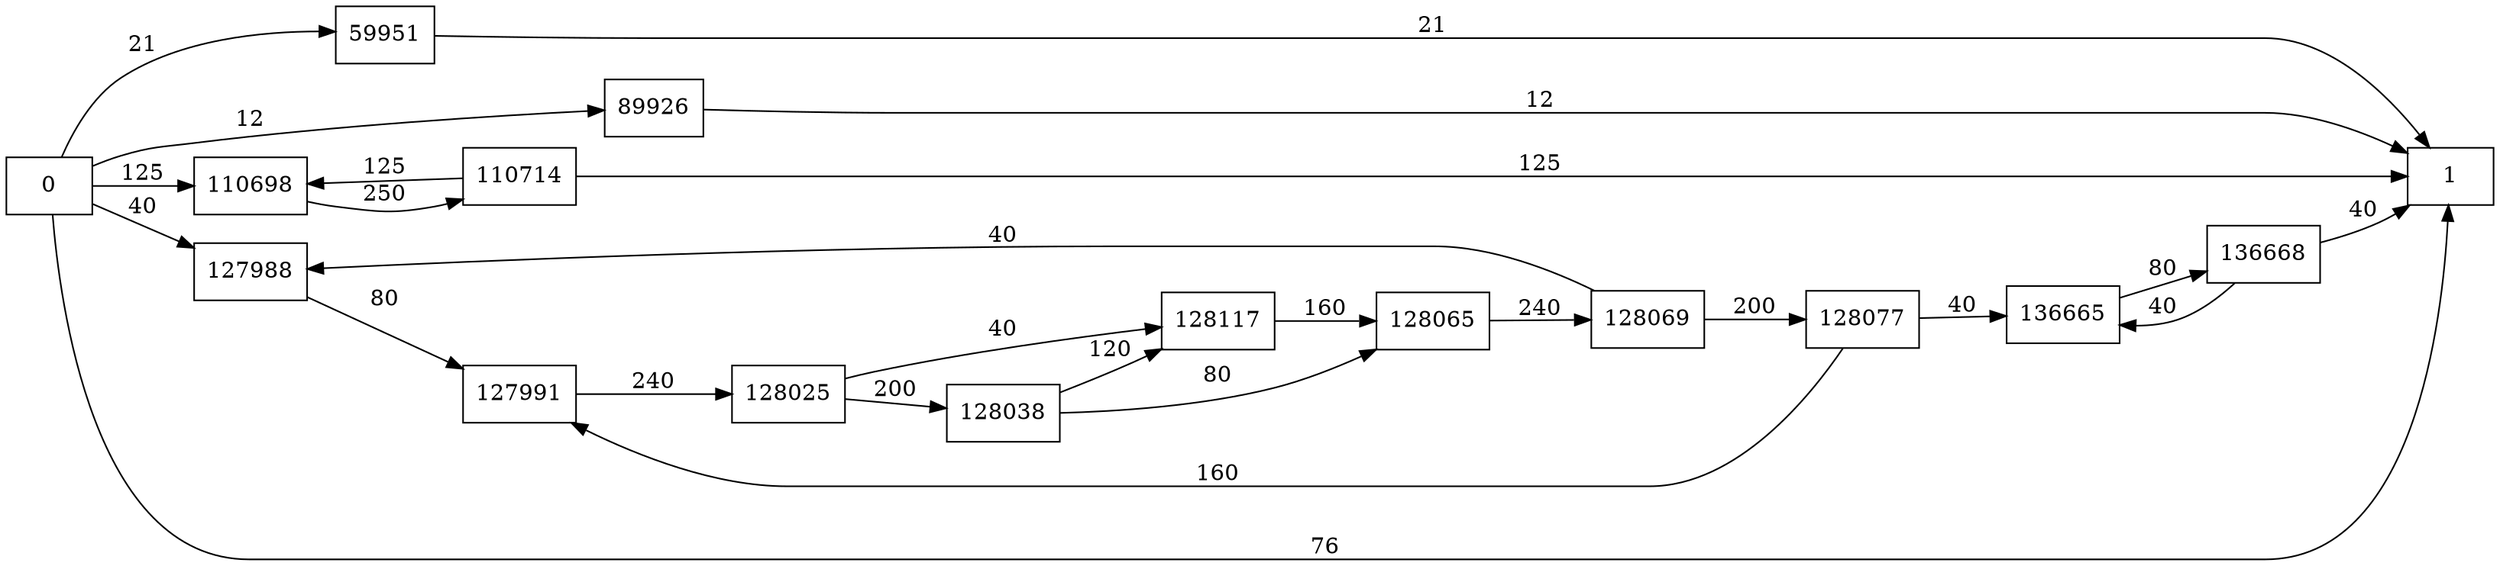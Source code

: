 digraph {
	graph [rankdir=LR]
	node [shape=rectangle]
	59951 -> 1 [label=21]
	89926 -> 1 [label=12]
	110698 -> 110714 [label=250]
	110714 -> 110698 [label=125]
	110714 -> 1 [label=125]
	127988 -> 127991 [label=80]
	127991 -> 128025 [label=240]
	128025 -> 128038 [label=200]
	128025 -> 128117 [label=40]
	128038 -> 128065 [label=80]
	128038 -> 128117 [label=120]
	128065 -> 128069 [label=240]
	128069 -> 128077 [label=200]
	128069 -> 127988 [label=40]
	128077 -> 127991 [label=160]
	128077 -> 136665 [label=40]
	128117 -> 128065 [label=160]
	136665 -> 136668 [label=80]
	136668 -> 136665 [label=40]
	136668 -> 1 [label=40]
	0 -> 1 [label=76]
	0 -> 59951 [label=21]
	0 -> 89926 [label=12]
	0 -> 110698 [label=125]
	0 -> 127988 [label=40]
}

